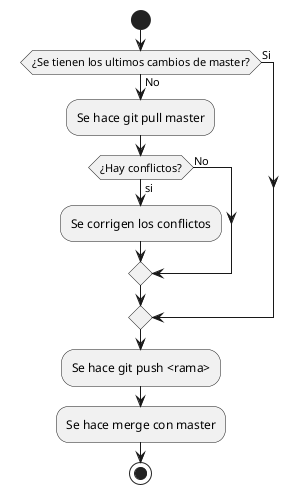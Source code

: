 @startuml
start 
if (¿Se tienen los ultimos cambios de master?) then (No)
  :Se hace git pull master;
  if (¿Hay conflictos?) then (si)
    :Se corrigen los conflictos;
  else (No)
  endif
else (Si)
endif
:Se hace git push <rama>;
:Se hace merge con master;
stop
@enduml